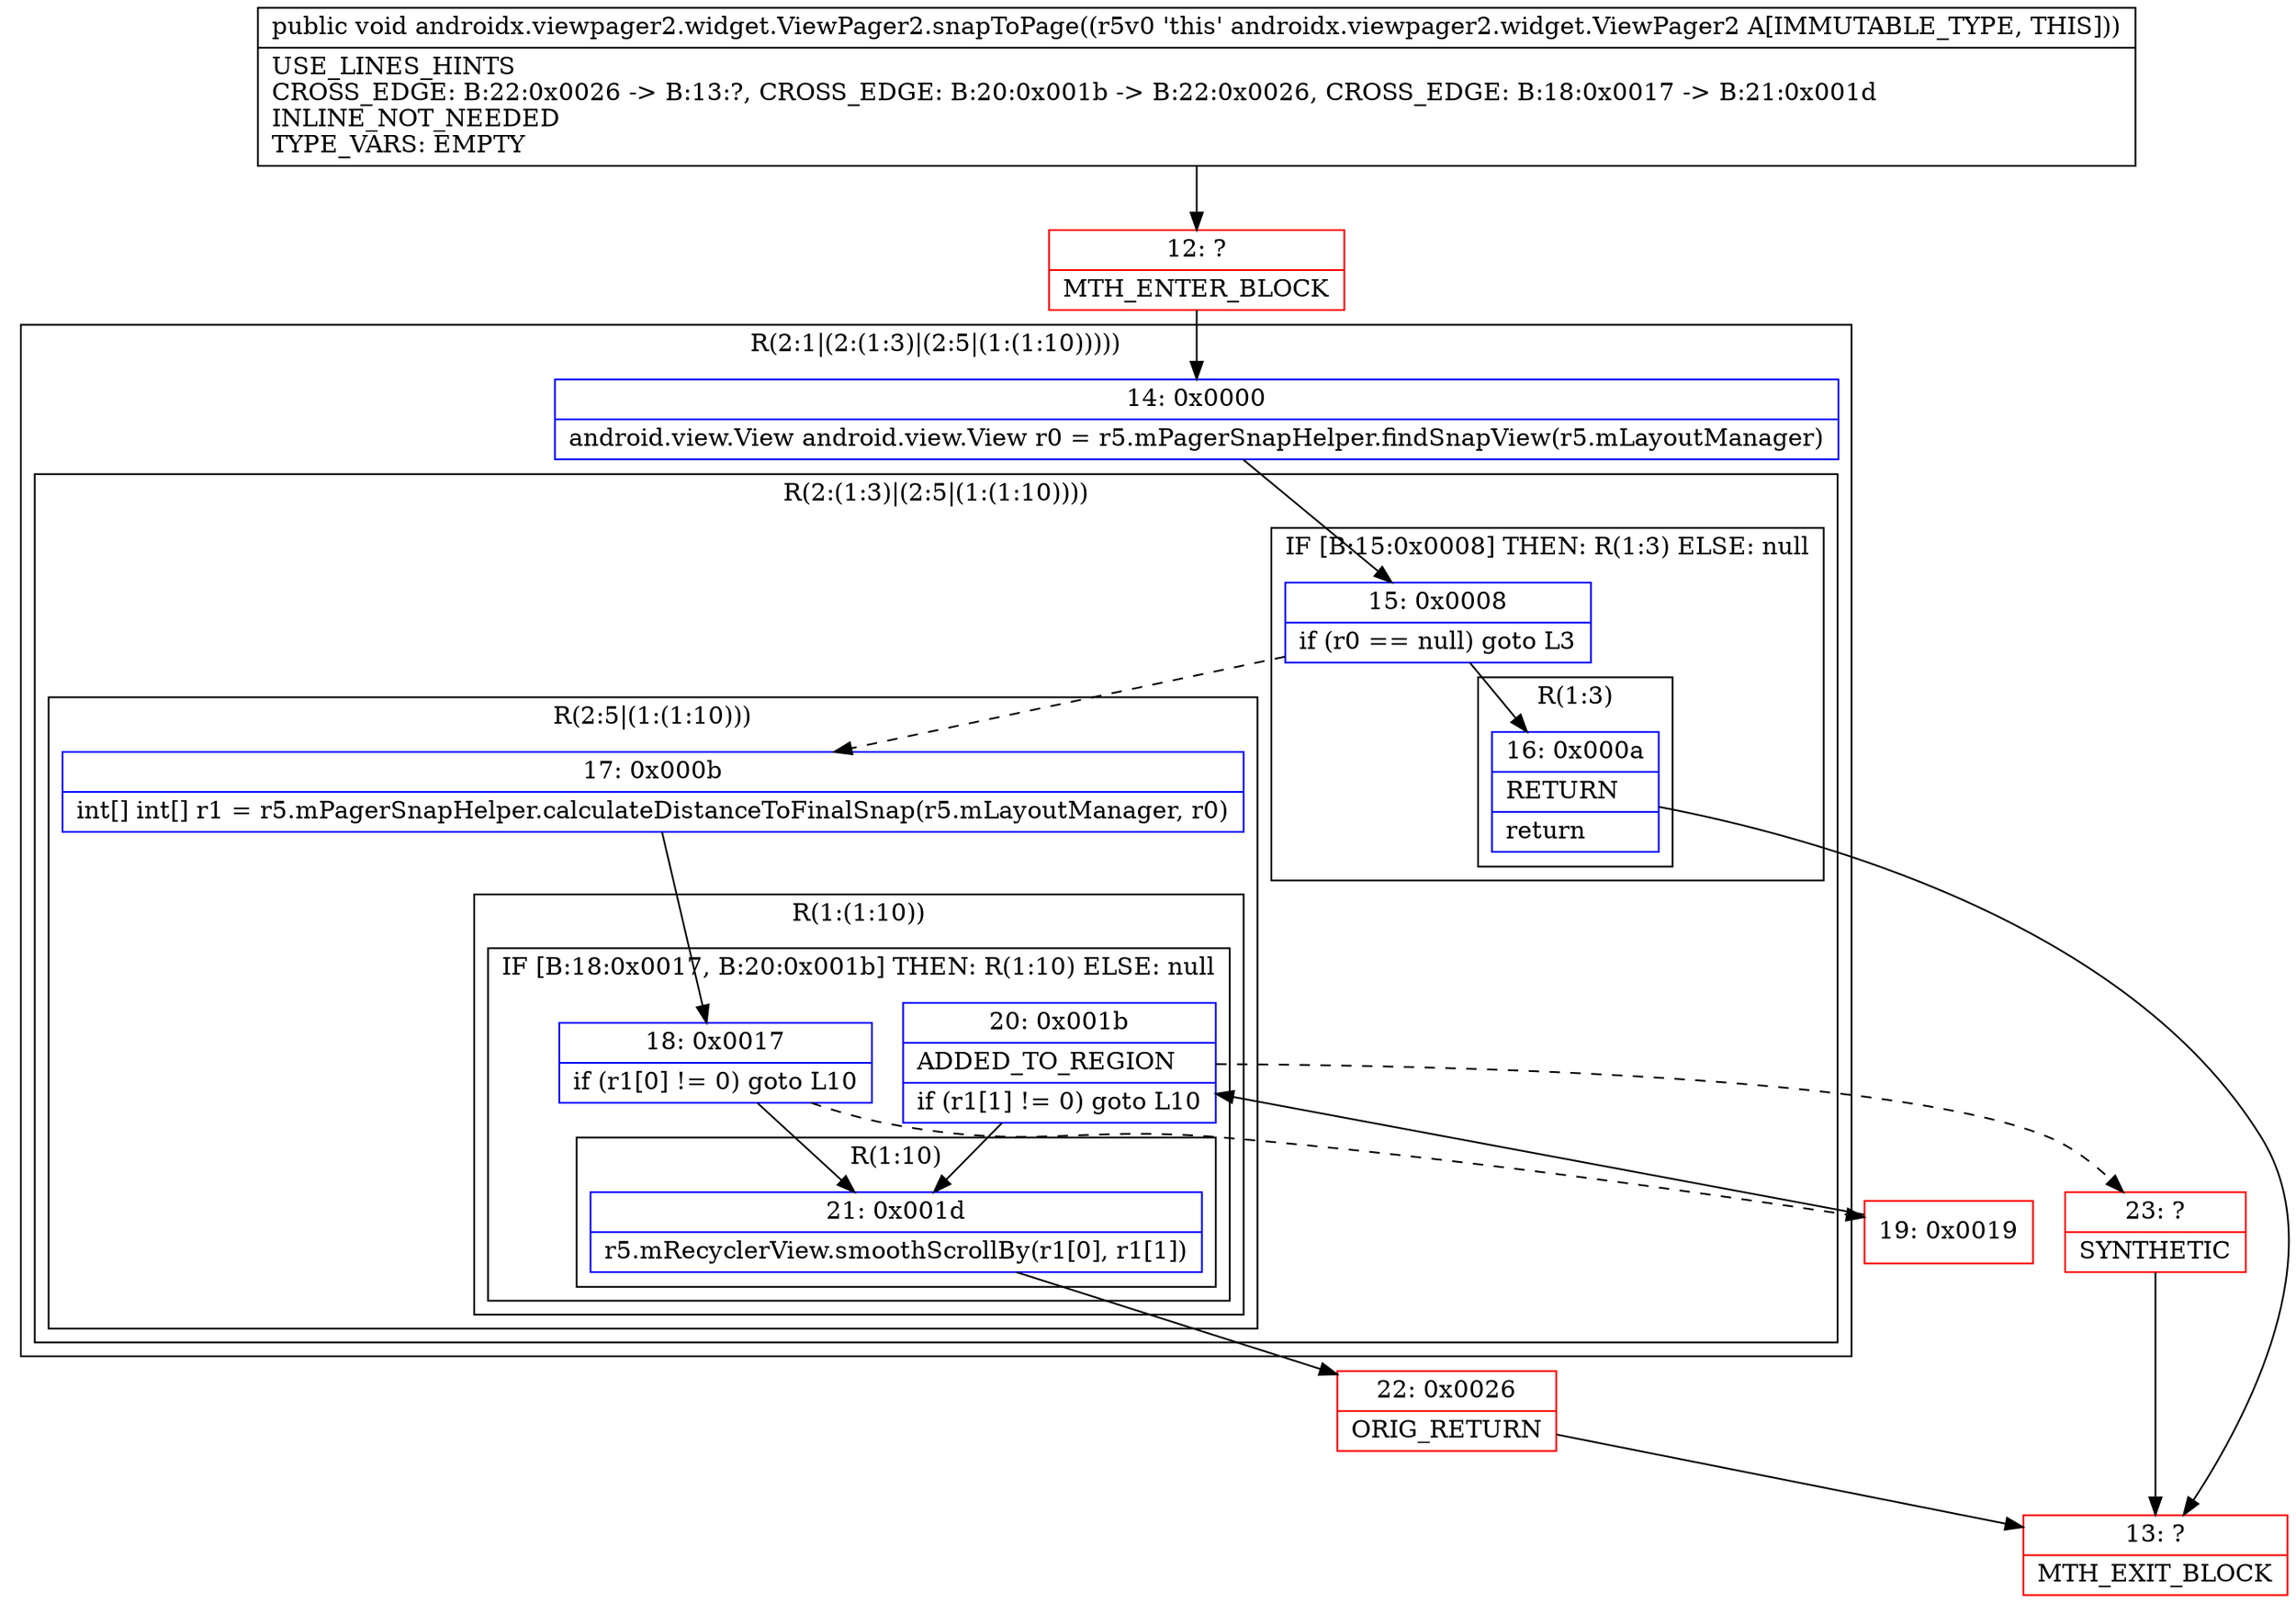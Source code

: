 digraph "CFG forandroidx.viewpager2.widget.ViewPager2.snapToPage()V" {
subgraph cluster_Region_918039686 {
label = "R(2:1|(2:(1:3)|(2:5|(1:(1:10)))))";
node [shape=record,color=blue];
Node_14 [shape=record,label="{14\:\ 0x0000|android.view.View android.view.View r0 = r5.mPagerSnapHelper.findSnapView(r5.mLayoutManager)\l}"];
subgraph cluster_Region_417050383 {
label = "R(2:(1:3)|(2:5|(1:(1:10))))";
node [shape=record,color=blue];
subgraph cluster_IfRegion_2039385946 {
label = "IF [B:15:0x0008] THEN: R(1:3) ELSE: null";
node [shape=record,color=blue];
Node_15 [shape=record,label="{15\:\ 0x0008|if (r0 == null) goto L3\l}"];
subgraph cluster_Region_2063955997 {
label = "R(1:3)";
node [shape=record,color=blue];
Node_16 [shape=record,label="{16\:\ 0x000a|RETURN\l|return\l}"];
}
}
subgraph cluster_Region_1039668204 {
label = "R(2:5|(1:(1:10)))";
node [shape=record,color=blue];
Node_17 [shape=record,label="{17\:\ 0x000b|int[] int[] r1 = r5.mPagerSnapHelper.calculateDistanceToFinalSnap(r5.mLayoutManager, r0)\l}"];
subgraph cluster_Region_1641892263 {
label = "R(1:(1:10))";
node [shape=record,color=blue];
subgraph cluster_IfRegion_1280185345 {
label = "IF [B:18:0x0017, B:20:0x001b] THEN: R(1:10) ELSE: null";
node [shape=record,color=blue];
Node_18 [shape=record,label="{18\:\ 0x0017|if (r1[0] != 0) goto L10\l}"];
Node_20 [shape=record,label="{20\:\ 0x001b|ADDED_TO_REGION\l|if (r1[1] != 0) goto L10\l}"];
subgraph cluster_Region_996531474 {
label = "R(1:10)";
node [shape=record,color=blue];
Node_21 [shape=record,label="{21\:\ 0x001d|r5.mRecyclerView.smoothScrollBy(r1[0], r1[1])\l}"];
}
}
}
}
}
}
Node_12 [shape=record,color=red,label="{12\:\ ?|MTH_ENTER_BLOCK\l}"];
Node_13 [shape=record,color=red,label="{13\:\ ?|MTH_EXIT_BLOCK\l}"];
Node_19 [shape=record,color=red,label="{19\:\ 0x0019}"];
Node_23 [shape=record,color=red,label="{23\:\ ?|SYNTHETIC\l}"];
Node_22 [shape=record,color=red,label="{22\:\ 0x0026|ORIG_RETURN\l}"];
MethodNode[shape=record,label="{public void androidx.viewpager2.widget.ViewPager2.snapToPage((r5v0 'this' androidx.viewpager2.widget.ViewPager2 A[IMMUTABLE_TYPE, THIS]))  | USE_LINES_HINTS\lCROSS_EDGE: B:22:0x0026 \-\> B:13:?, CROSS_EDGE: B:20:0x001b \-\> B:22:0x0026, CROSS_EDGE: B:18:0x0017 \-\> B:21:0x001d\lINLINE_NOT_NEEDED\lTYPE_VARS: EMPTY\l}"];
MethodNode -> Node_12;Node_14 -> Node_15;
Node_15 -> Node_16;
Node_15 -> Node_17[style=dashed];
Node_16 -> Node_13;
Node_17 -> Node_18;
Node_18 -> Node_19[style=dashed];
Node_18 -> Node_21;
Node_20 -> Node_21;
Node_20 -> Node_23[style=dashed];
Node_21 -> Node_22;
Node_12 -> Node_14;
Node_19 -> Node_20;
Node_23 -> Node_13;
Node_22 -> Node_13;
}


